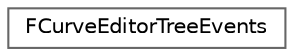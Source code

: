 digraph "Graphical Class Hierarchy"
{
 // INTERACTIVE_SVG=YES
 // LATEX_PDF_SIZE
  bgcolor="transparent";
  edge [fontname=Helvetica,fontsize=10,labelfontname=Helvetica,labelfontsize=10];
  node [fontname=Helvetica,fontsize=10,shape=box,height=0.2,width=0.4];
  rankdir="LR";
  Node0 [id="Node000000",label="FCurveEditorTreeEvents",height=0.2,width=0.4,color="grey40", fillcolor="white", style="filled",URL="$d0/d47/structFCurveEditorTreeEvents.html",tooltip="Struct that represents an event for when the tree has been changed."];
}
